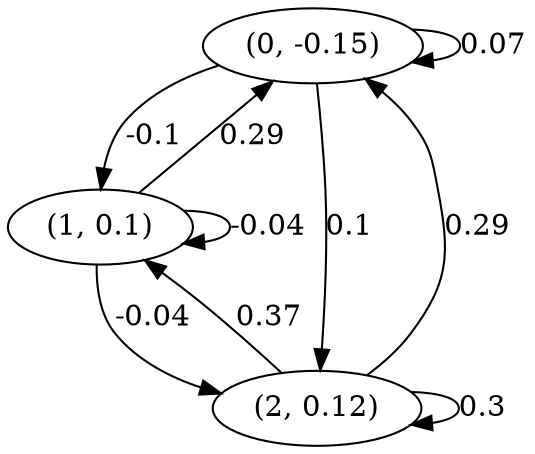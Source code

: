 digraph {
    0 [ label = "(0, -0.15)" ]
    1 [ label = "(1, 0.1)" ]
    2 [ label = "(2, 0.12)" ]
    0 -> 0 [ label = "0.07" ]
    1 -> 1 [ label = "-0.04" ]
    2 -> 2 [ label = "0.3" ]
    1 -> 0 [ label = "0.29" ]
    2 -> 0 [ label = "0.29" ]
    0 -> 1 [ label = "-0.1" ]
    2 -> 1 [ label = "0.37" ]
    0 -> 2 [ label = "0.1" ]
    1 -> 2 [ label = "-0.04" ]
}

